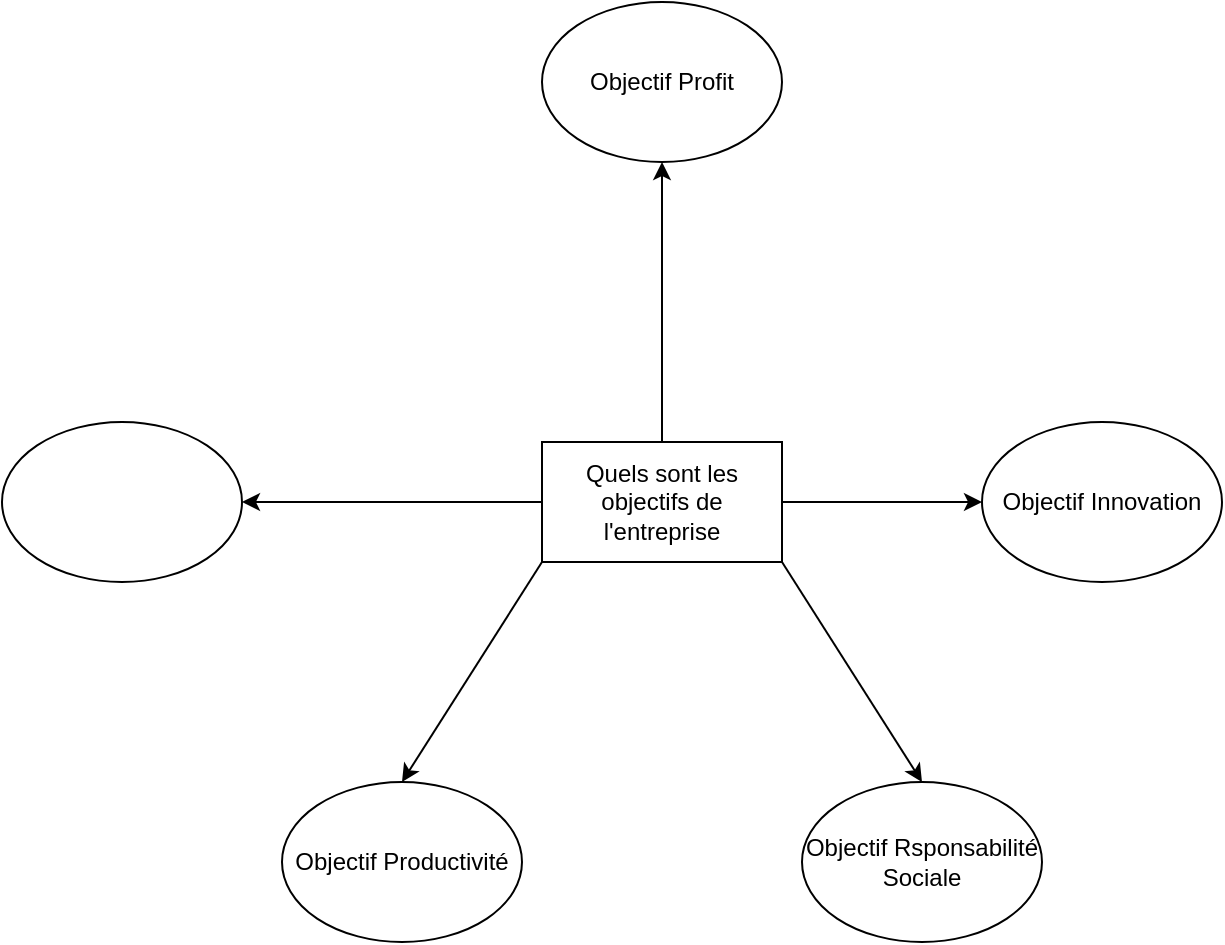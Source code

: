 <mxfile>
    <diagram id="7iH531ot-2DbEreaQ3Sa" name="Page-1">
        <mxGraphModel dx="896" dy="604" grid="1" gridSize="10" guides="1" tooltips="1" connect="1" arrows="1" fold="1" page="1" pageScale="1" pageWidth="850" pageHeight="1100" math="0" shadow="0">
            <root>
                <mxCell id="0"/>
                <mxCell id="1" parent="0"/>
                <mxCell id="8" style="edgeStyle=none;html=1;exitX=0;exitY=1;exitDx=0;exitDy=0;entryX=0.5;entryY=0;entryDx=0;entryDy=0;" edge="1" parent="1" source="2" target="3">
                    <mxGeometry relative="1" as="geometry"/>
                </mxCell>
                <mxCell id="9" style="edgeStyle=none;html=1;exitX=0;exitY=0.5;exitDx=0;exitDy=0;entryX=1;entryY=0.5;entryDx=0;entryDy=0;" edge="1" parent="1" source="2" target="4">
                    <mxGeometry relative="1" as="geometry"/>
                </mxCell>
                <mxCell id="10" style="edgeStyle=none;html=1;exitX=0.5;exitY=0;exitDx=0;exitDy=0;entryX=0.5;entryY=1;entryDx=0;entryDy=0;" edge="1" parent="1" source="2" target="7">
                    <mxGeometry relative="1" as="geometry"/>
                </mxCell>
                <mxCell id="11" style="edgeStyle=none;html=1;exitX=1;exitY=0.5;exitDx=0;exitDy=0;entryX=0;entryY=0.5;entryDx=0;entryDy=0;" edge="1" parent="1" source="2" target="5">
                    <mxGeometry relative="1" as="geometry"/>
                </mxCell>
                <mxCell id="12" style="edgeStyle=none;html=1;exitX=1;exitY=1;exitDx=0;exitDy=0;entryX=0.5;entryY=0;entryDx=0;entryDy=0;" edge="1" parent="1" source="2" target="6">
                    <mxGeometry relative="1" as="geometry"/>
                </mxCell>
                <mxCell id="2" value="Quels sont les objectifs de l'entreprise" style="rounded=0;whiteSpace=wrap;html=1;" vertex="1" parent="1">
                    <mxGeometry x="340" y="290" width="120" height="60" as="geometry"/>
                </mxCell>
                <mxCell id="3" value="Objectif Productivité" style="ellipse;whiteSpace=wrap;html=1;" vertex="1" parent="1">
                    <mxGeometry x="210" y="460" width="120" height="80" as="geometry"/>
                </mxCell>
                <mxCell id="4" value="" style="ellipse;whiteSpace=wrap;html=1;" vertex="1" parent="1">
                    <mxGeometry x="70" y="280" width="120" height="80" as="geometry"/>
                </mxCell>
                <mxCell id="5" value="Objectif Innovation" style="ellipse;whiteSpace=wrap;html=1;" vertex="1" parent="1">
                    <mxGeometry x="560" y="280" width="120" height="80" as="geometry"/>
                </mxCell>
                <mxCell id="6" value="Objectif Rsponsabilité Sociale" style="ellipse;whiteSpace=wrap;html=1;" vertex="1" parent="1">
                    <mxGeometry x="470" y="460" width="120" height="80" as="geometry"/>
                </mxCell>
                <mxCell id="7" value="Objectif Profit" style="ellipse;whiteSpace=wrap;html=1;" vertex="1" parent="1">
                    <mxGeometry x="340" y="70" width="120" height="80" as="geometry"/>
                </mxCell>
            </root>
        </mxGraphModel>
    </diagram>
</mxfile>